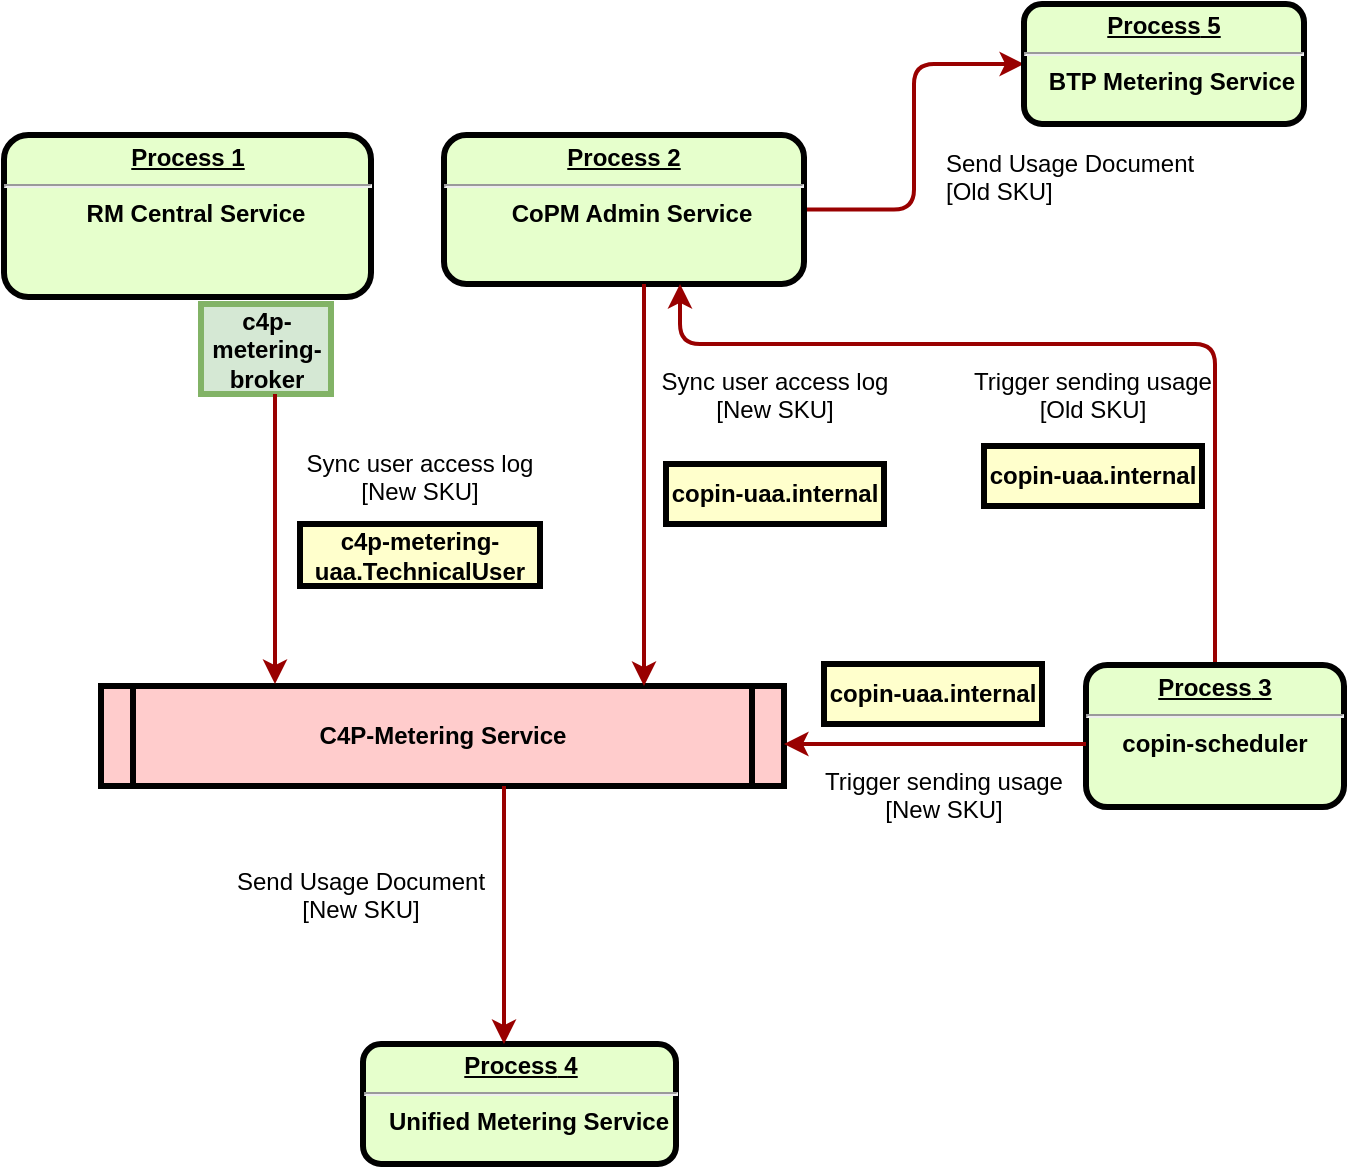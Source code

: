 <mxfile version="21.2.6" type="github">
  <diagram name="Page-1" id="c7558073-3199-34d8-9f00-42111426c3f3">
    <mxGraphModel dx="1156" dy="714" grid="1" gridSize="10" guides="1" tooltips="1" connect="1" arrows="1" fold="1" page="1" pageScale="1" pageWidth="826" pageHeight="1169" background="none" math="0" shadow="0">
      <root>
        <mxCell id="0" />
        <mxCell id="1" parent="0" />
        <mxCell id="2" value="&lt;p style=&quot;margin: 0px; margin-top: 4px; text-align: center; text-decoration: underline;&quot;&gt;&lt;strong&gt;Process 1&lt;br&gt;&lt;/strong&gt;&lt;/p&gt;&lt;hr&gt;&lt;p style=&quot;margin: 0px; margin-left: 8px;&quot;&gt;RM Central Service&lt;br&gt;&lt;/p&gt;" style="verticalAlign=middle;align=center;overflow=fill;fontSize=12;fontFamily=Helvetica;html=1;rounded=1;fontStyle=1;strokeWidth=3;fillColor=#E6FFCC" parent="1" vertex="1">
          <mxGeometry x="140" y="115.5" width="183.5" height="81" as="geometry" />
        </mxCell>
        <mxCell id="4" value="c4p-metering-uaa.TechnicalUser" style="whiteSpace=wrap;align=center;verticalAlign=middle;fontStyle=1;strokeWidth=3;fillColor=#FFFFCC" parent="1" vertex="1">
          <mxGeometry x="288" y="310" width="120" height="31" as="geometry" />
        </mxCell>
        <mxCell id="5" value="C4P-Metering Service" style="shape=process;whiteSpace=wrap;align=center;verticalAlign=middle;size=0.048;fontStyle=1;strokeWidth=3;fillColor=#FFCCCC" parent="1" vertex="1">
          <mxGeometry x="188.5" y="391" width="341.5" height="50" as="geometry" />
        </mxCell>
        <mxCell id="YFlR7COWEsFJepkjWLxV-116" style="edgeStyle=orthogonalEdgeStyle;rounded=1;orthogonalLoop=1;jettySize=auto;html=1;entryX=0;entryY=0.5;entryDx=0;entryDy=0;strokeColor=#990000;strokeWidth=2;" edge="1" parent="1" source="6" target="YFlR7COWEsFJepkjWLxV-112">
          <mxGeometry relative="1" as="geometry" />
        </mxCell>
        <mxCell id="6" value="&lt;p style=&quot;margin: 0px; margin-top: 4px; text-align: center; text-decoration: underline;&quot;&gt;&lt;strong&gt;Process 2&lt;br&gt;&lt;/strong&gt;&lt;/p&gt;&lt;hr&gt;&lt;p style=&quot;margin: 0px; margin-left: 8px;&quot;&gt;CoPM Admin Service&lt;br&gt;&lt;/p&gt;" style="verticalAlign=middle;align=center;overflow=fill;fontSize=12;fontFamily=Helvetica;html=1;rounded=1;fontStyle=1;strokeWidth=3;fillColor=#E6FFCC" parent="1" vertex="1">
          <mxGeometry x="360" y="115.5" width="180" height="74.5" as="geometry" />
        </mxCell>
        <mxCell id="YFlR7COWEsFJepkjWLxV-110" style="edgeStyle=orthogonalEdgeStyle;rounded=1;orthogonalLoop=1;jettySize=auto;html=1;exitX=0.5;exitY=0;exitDx=0;exitDy=0;strokeWidth=2;strokeColor=#990000;" edge="1" parent="1" source="7" target="6">
          <mxGeometry relative="1" as="geometry">
            <Array as="points">
              <mxPoint x="746" y="220" />
              <mxPoint x="478" y="220" />
            </Array>
          </mxGeometry>
        </mxCell>
        <mxCell id="7" value="&lt;p style=&quot;margin: 0px; margin-top: 4px; text-align: center; text-decoration: underline;&quot;&gt;&lt;strong&gt;&lt;strong&gt;Process&lt;/strong&gt; 3&lt;br&gt;&lt;/strong&gt;&lt;/p&gt;&lt;hr&gt;copin-scheduler" style="verticalAlign=middle;align=center;overflow=fill;fontSize=12;fontFamily=Helvetica;html=1;rounded=1;fontStyle=1;strokeWidth=3;fillColor=#E6FFCC" parent="1" vertex="1">
          <mxGeometry x="681" y="380.5" width="129" height="71" as="geometry" />
        </mxCell>
        <mxCell id="14" value="c4p-metering-broker" style="whiteSpace=wrap;align=center;verticalAlign=middle;fontStyle=1;strokeWidth=3;fillColor=#d5e8d4;strokeColor=#82b366;" parent="1" vertex="1">
          <mxGeometry x="238.5" y="200" width="65" height="45" as="geometry" />
        </mxCell>
        <mxCell id="11" value="&lt;p style=&quot;margin: 0px; margin-top: 4px; text-align: center; text-decoration: underline;&quot;&gt;&lt;strong&gt;&lt;strong&gt;Process&lt;/strong&gt;&amp;nbsp;4&lt;br&gt;&lt;/strong&gt;&lt;/p&gt;&lt;hr&gt;&lt;p style=&quot;margin: 0px; margin-left: 8px;&quot;&gt;Unified Metering Service&lt;/p&gt;" style="verticalAlign=middle;align=center;overflow=fill;fontSize=12;fontFamily=Helvetica;html=1;rounded=1;fontStyle=1;strokeWidth=3;fillColor=#E6FFCC" parent="1" vertex="1">
          <mxGeometry x="319.5" y="570" width="156.5" height="60" as="geometry" />
        </mxCell>
        <mxCell id="59" value="" style="edgeStyle=elbowEdgeStyle;elbow=horizontal;strokeColor=#990000;strokeWidth=2" parent="1" source="6" target="5" edge="1">
          <mxGeometry width="100" height="100" relative="1" as="geometry">
            <mxPoint x="350" y="370" as="sourcePoint" />
            <mxPoint x="450" y="270" as="targetPoint" />
            <Array as="points">
              <mxPoint x="460" y="320" />
            </Array>
          </mxGeometry>
        </mxCell>
        <mxCell id="61" value="Sync user access log&#xa;[New SKU]" style="text;spacingTop=-5;align=center" parent="1" vertex="1">
          <mxGeometry x="476" y="230" width="99" height="40" as="geometry" />
        </mxCell>
        <mxCell id="63" value="Trigger sending usage&#xa;[Old SKU]" style="text;spacingTop=-5;align=center" parent="1" vertex="1">
          <mxGeometry x="669.5" y="230.0" width="30" height="20" as="geometry" />
        </mxCell>
        <mxCell id="73" value="" style="edgeStyle=elbowEdgeStyle;elbow=vertical;strokeColor=#990000;strokeWidth=2" parent="1" source="7" target="5" edge="1">
          <mxGeometry width="100" height="100" relative="1" as="geometry">
            <mxPoint x="460" y="500" as="sourcePoint" />
            <mxPoint x="560" y="400" as="targetPoint" />
            <Array as="points">
              <mxPoint x="610" y="420" />
              <mxPoint x="650" y="430" />
            </Array>
          </mxGeometry>
        </mxCell>
        <mxCell id="88" value="" style="edgeStyle=elbowEdgeStyle;elbow=horizontal;strokeColor=#990000;strokeWidth=2" parent="1" source="5" target="11" edge="1">
          <mxGeometry width="100" height="100" relative="1" as="geometry">
            <mxPoint x="50" y="500" as="sourcePoint" />
            <mxPoint x="150" y="400" as="targetPoint" />
            <Array as="points">
              <mxPoint x="390" y="470" />
            </Array>
          </mxGeometry>
        </mxCell>
        <mxCell id="96" value="Send Usage Document&#xa;[New SKU]" style="text;spacingTop=-5;align=center" parent="1" vertex="1">
          <mxGeometry x="303.5" y="480" width="30" height="20" as="geometry" />
        </mxCell>
        <mxCell id="YFlR7COWEsFJepkjWLxV-97" value="copin-uaa.internal" style="whiteSpace=wrap;align=center;verticalAlign=middle;fontStyle=1;strokeWidth=3;fillColor=#FFFFCC" vertex="1" parent="1">
          <mxGeometry x="471" y="280" width="109" height="30" as="geometry" />
        </mxCell>
        <mxCell id="YFlR7COWEsFJepkjWLxV-98" value="Sync user access log&#xa;[New SKU]" style="text;spacingTop=-5;align=center" vertex="1" parent="1">
          <mxGeometry x="298.5" y="271" width="99" height="20" as="geometry" />
        </mxCell>
        <mxCell id="YFlR7COWEsFJepkjWLxV-100" value="" style="edgeStyle=elbowEdgeStyle;elbow=horizontal;strokeColor=#990000;strokeWidth=2" edge="1" parent="1">
          <mxGeometry width="100" height="100" relative="1" as="geometry">
            <mxPoint x="275.5" y="245" as="sourcePoint" />
            <mxPoint x="276" y="390" as="targetPoint" />
            <Array as="points">
              <mxPoint x="275.5" y="355" />
            </Array>
          </mxGeometry>
        </mxCell>
        <mxCell id="YFlR7COWEsFJepkjWLxV-104" value="copin-uaa.internal" style="whiteSpace=wrap;align=center;verticalAlign=middle;fontStyle=1;strokeWidth=3;fillColor=#FFFFCC" vertex="1" parent="1">
          <mxGeometry x="630" y="271" width="109" height="30" as="geometry" />
        </mxCell>
        <mxCell id="YFlR7COWEsFJepkjWLxV-105" value="Trigger sending usage&#xa;[New SKU]" style="text;spacingTop=-5;align=center" vertex="1" parent="1">
          <mxGeometry x="595" y="430.0" width="30" height="20" as="geometry" />
        </mxCell>
        <mxCell id="YFlR7COWEsFJepkjWLxV-107" value="copin-uaa.internal" style="whiteSpace=wrap;align=center;verticalAlign=middle;fontStyle=1;strokeWidth=3;fillColor=#FFFFCC" vertex="1" parent="1">
          <mxGeometry x="550" y="380" width="109" height="30" as="geometry" />
        </mxCell>
        <mxCell id="YFlR7COWEsFJepkjWLxV-112" value="&lt;p style=&quot;margin: 0px; margin-top: 4px; text-align: center; text-decoration: underline;&quot;&gt;&lt;strong&gt;&lt;strong&gt;Process&lt;/strong&gt; 5&lt;br&gt;&lt;/strong&gt;&lt;/p&gt;&lt;hr&gt;&lt;p style=&quot;margin: 0px; margin-left: 8px;&quot;&gt;BTP Metering Service&lt;/p&gt;" style="verticalAlign=middle;align=center;overflow=fill;fontSize=12;fontFamily=Helvetica;html=1;rounded=1;fontStyle=1;strokeWidth=3;fillColor=#E6FFCC" vertex="1" parent="1">
          <mxGeometry x="650" y="50" width="140" height="60" as="geometry" />
        </mxCell>
        <mxCell id="YFlR7COWEsFJepkjWLxV-117" value="Send Usage Document&lt;br style=&quot;border-color: var(--border-color); padding: 0px; margin: 0px; text-align: center;&quot;&gt;&lt;span style=&quot;text-align: center;&quot;&gt;[Old SKU]&lt;/span&gt;" style="text;whiteSpace=wrap;html=1;" vertex="1" parent="1">
          <mxGeometry x="609" y="115.5" width="130" height="40" as="geometry" />
        </mxCell>
      </root>
    </mxGraphModel>
  </diagram>
</mxfile>
